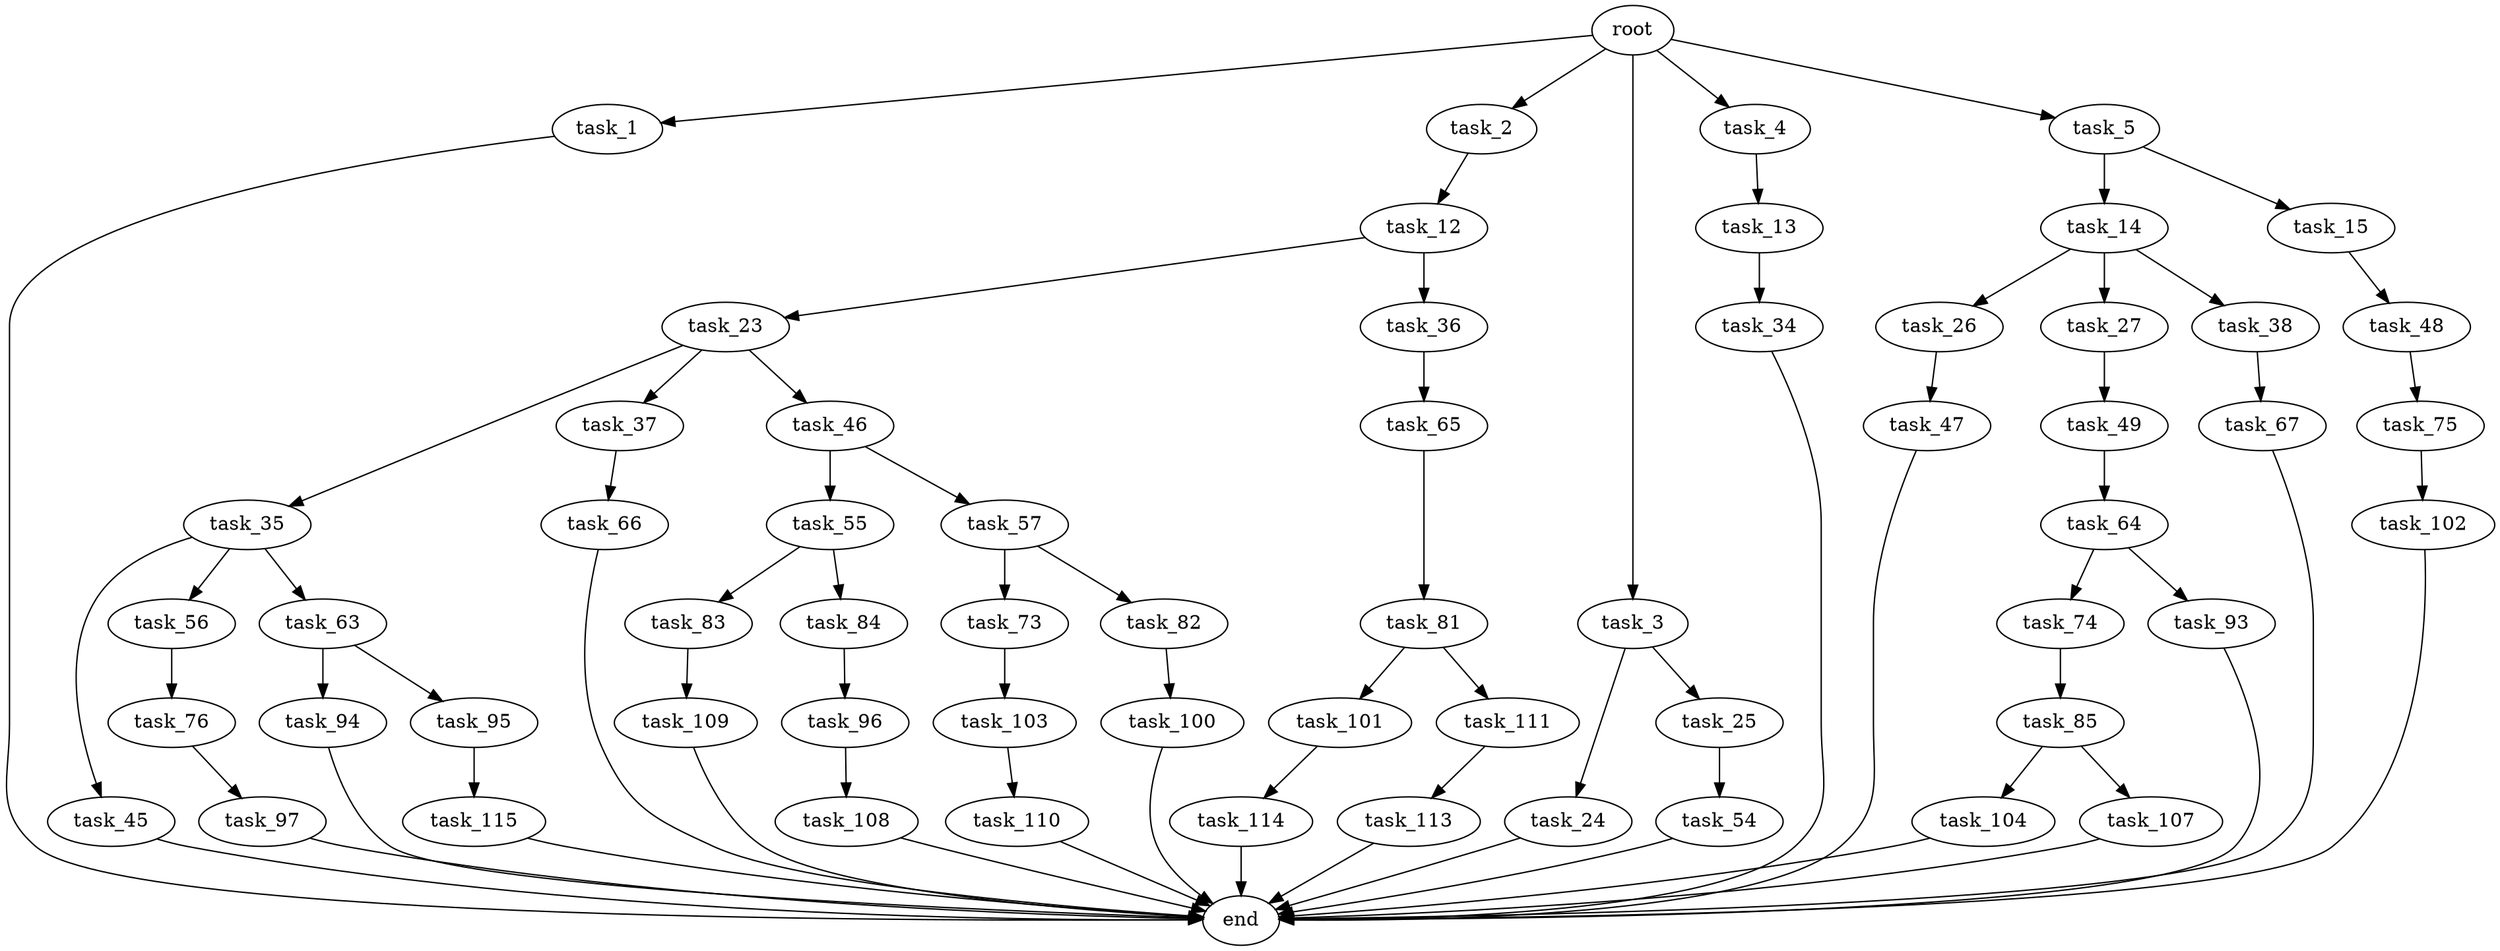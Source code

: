 digraph G {
  root [size="0.000000"];
  task_1 [size="739578350886.000000"];
  task_2 [size="1087479758.000000"];
  task_3 [size="134217728000.000000"];
  task_4 [size="51019830400.000000"];
  task_5 [size="17605461342.000000"];
  task_12 [size="782757789696.000000"];
  task_13 [size="535233723682.000000"];
  task_14 [size="1208729574510.000000"];
  task_15 [size="28991029248.000000"];
  task_23 [size="1018708644423.000000"];
  task_24 [size="88992930740.000000"];
  task_25 [size="782757789696.000000"];
  task_26 [size="368293445632.000000"];
  task_27 [size="29937536471.000000"];
  task_34 [size="549755813888.000000"];
  task_35 [size="782757789696.000000"];
  task_36 [size="368293445632.000000"];
  task_37 [size="28991029248.000000"];
  task_38 [size="213643619906.000000"];
  task_45 [size="628260557323.000000"];
  task_46 [size="6819543323.000000"];
  task_47 [size="806028784255.000000"];
  task_48 [size="8589934592.000000"];
  task_49 [size="560366612168.000000"];
  task_54 [size="29608952481.000000"];
  task_55 [size="27406257047.000000"];
  task_56 [size="7465695784.000000"];
  task_57 [size="28991029248.000000"];
  task_63 [size="28356404192.000000"];
  task_64 [size="7147494893.000000"];
  task_65 [size="8589934592.000000"];
  task_66 [size="28991029248.000000"];
  task_67 [size="811606416537.000000"];
  task_73 [size="549755813888.000000"];
  task_74 [size="134217728000.000000"];
  task_75 [size="164510329167.000000"];
  task_76 [size="8589934592.000000"];
  task_81 [size="446963564345.000000"];
  task_82 [size="11341094759.000000"];
  task_83 [size="35067500179.000000"];
  task_84 [size="1161850532.000000"];
  task_85 [size="331919071701.000000"];
  task_93 [size="36046290641.000000"];
  task_94 [size="38368357550.000000"];
  task_95 [size="697306995925.000000"];
  task_96 [size="231928233984.000000"];
  task_97 [size="4899499924.000000"];
  task_100 [size="45804351369.000000"];
  task_101 [size="23863900257.000000"];
  task_102 [size="549755813888.000000"];
  task_103 [size="634469985776.000000"];
  task_104 [size="30807006200.000000"];
  task_107 [size="103343090035.000000"];
  task_108 [size="10827017365.000000"];
  task_109 [size="28991029248.000000"];
  task_110 [size="9787435968.000000"];
  task_111 [size="1633115714.000000"];
  task_113 [size="162181127322.000000"];
  task_114 [size="7790177910.000000"];
  task_115 [size="368293445632.000000"];
  end [size="0.000000"];

  root -> task_1 [size="1.000000"];
  root -> task_2 [size="1.000000"];
  root -> task_3 [size="1.000000"];
  root -> task_4 [size="1.000000"];
  root -> task_5 [size="1.000000"];
  task_1 -> end [size="1.000000"];
  task_2 -> task_12 [size="33554432.000000"];
  task_3 -> task_24 [size="209715200.000000"];
  task_3 -> task_25 [size="209715200.000000"];
  task_4 -> task_13 [size="838860800.000000"];
  task_5 -> task_14 [size="536870912.000000"];
  task_5 -> task_15 [size="536870912.000000"];
  task_12 -> task_23 [size="679477248.000000"];
  task_12 -> task_36 [size="679477248.000000"];
  task_13 -> task_34 [size="838860800.000000"];
  task_14 -> task_26 [size="838860800.000000"];
  task_14 -> task_27 [size="838860800.000000"];
  task_14 -> task_38 [size="838860800.000000"];
  task_15 -> task_48 [size="75497472.000000"];
  task_23 -> task_35 [size="679477248.000000"];
  task_23 -> task_37 [size="679477248.000000"];
  task_23 -> task_46 [size="679477248.000000"];
  task_24 -> end [size="1.000000"];
  task_25 -> task_54 [size="679477248.000000"];
  task_26 -> task_47 [size="411041792.000000"];
  task_27 -> task_49 [size="838860800.000000"];
  task_34 -> end [size="1.000000"];
  task_35 -> task_45 [size="679477248.000000"];
  task_35 -> task_56 [size="679477248.000000"];
  task_35 -> task_63 [size="679477248.000000"];
  task_36 -> task_65 [size="411041792.000000"];
  task_37 -> task_66 [size="75497472.000000"];
  task_38 -> task_67 [size="536870912.000000"];
  task_45 -> end [size="1.000000"];
  task_46 -> task_55 [size="209715200.000000"];
  task_46 -> task_57 [size="209715200.000000"];
  task_47 -> end [size="1.000000"];
  task_48 -> task_75 [size="33554432.000000"];
  task_49 -> task_64 [size="536870912.000000"];
  task_54 -> end [size="1.000000"];
  task_55 -> task_83 [size="679477248.000000"];
  task_55 -> task_84 [size="679477248.000000"];
  task_56 -> task_76 [size="209715200.000000"];
  task_57 -> task_73 [size="75497472.000000"];
  task_57 -> task_82 [size="75497472.000000"];
  task_63 -> task_94 [size="536870912.000000"];
  task_63 -> task_95 [size="536870912.000000"];
  task_64 -> task_74 [size="679477248.000000"];
  task_64 -> task_93 [size="679477248.000000"];
  task_65 -> task_81 [size="33554432.000000"];
  task_66 -> end [size="1.000000"];
  task_67 -> end [size="1.000000"];
  task_73 -> task_103 [size="536870912.000000"];
  task_74 -> task_85 [size="209715200.000000"];
  task_75 -> task_102 [size="301989888.000000"];
  task_76 -> task_97 [size="33554432.000000"];
  task_81 -> task_101 [size="838860800.000000"];
  task_81 -> task_111 [size="838860800.000000"];
  task_82 -> task_100 [size="209715200.000000"];
  task_83 -> task_109 [size="33554432.000000"];
  task_84 -> task_96 [size="33554432.000000"];
  task_85 -> task_104 [size="838860800.000000"];
  task_85 -> task_107 [size="838860800.000000"];
  task_93 -> end [size="1.000000"];
  task_94 -> end [size="1.000000"];
  task_95 -> task_115 [size="838860800.000000"];
  task_96 -> task_108 [size="301989888.000000"];
  task_97 -> end [size="1.000000"];
  task_100 -> end [size="1.000000"];
  task_101 -> task_114 [size="411041792.000000"];
  task_102 -> end [size="1.000000"];
  task_103 -> task_110 [size="411041792.000000"];
  task_104 -> end [size="1.000000"];
  task_107 -> end [size="1.000000"];
  task_108 -> end [size="1.000000"];
  task_109 -> end [size="1.000000"];
  task_110 -> end [size="1.000000"];
  task_111 -> task_113 [size="75497472.000000"];
  task_113 -> end [size="1.000000"];
  task_114 -> end [size="1.000000"];
  task_115 -> end [size="1.000000"];
}
